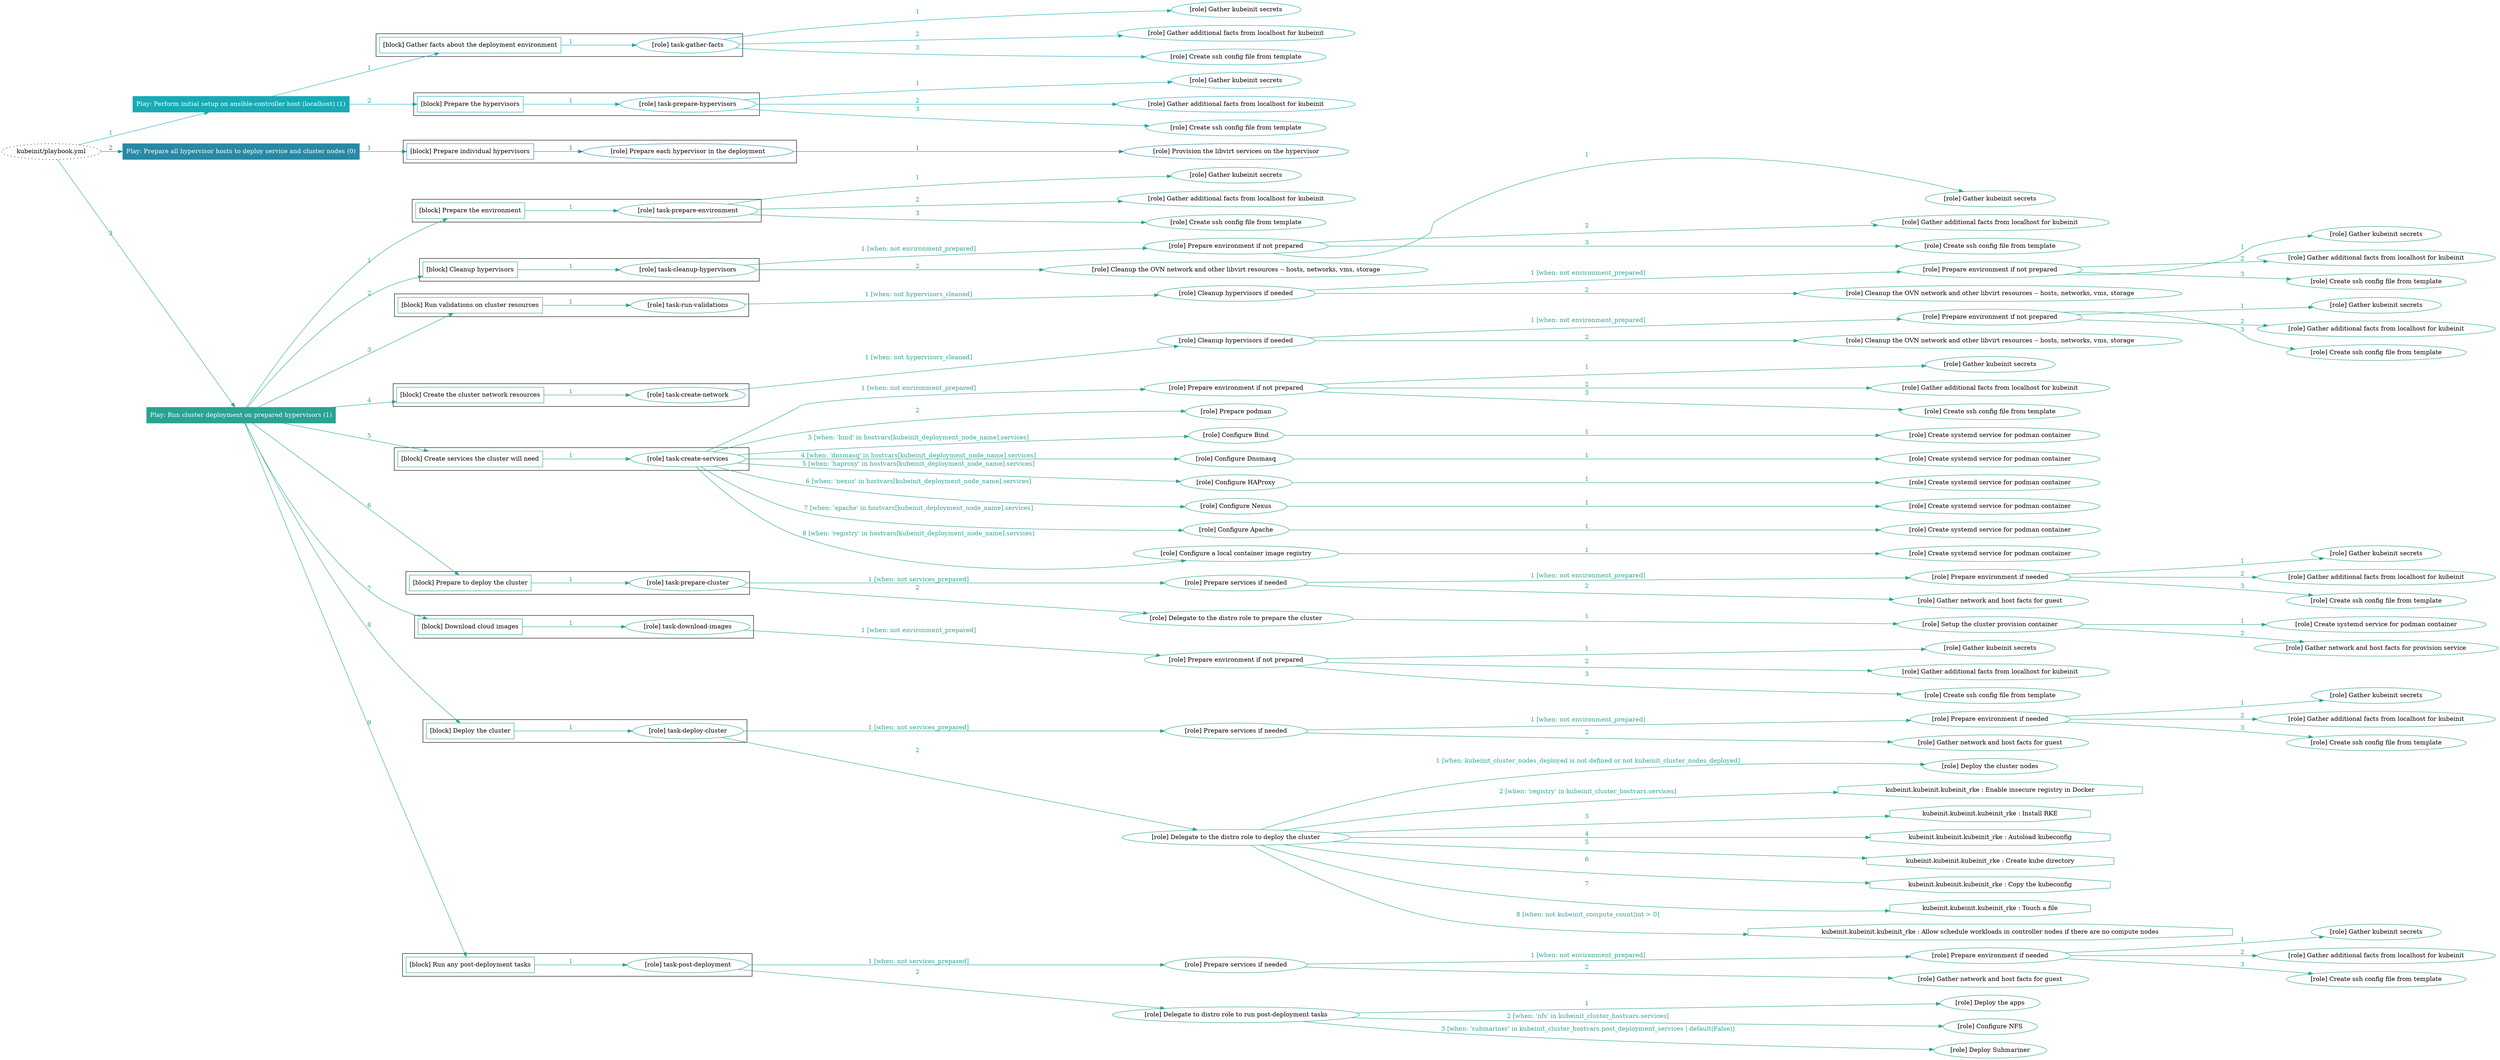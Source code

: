 digraph {
	graph [concentrate=true ordering=in rankdir=LR ratio=fill]
	edge [esep=5 sep=10]
	"kubeinit/playbook.yml" [URL="/home/runner/work/kubeinit/kubeinit/kubeinit/playbook.yml" id=playbook_f7d1c5f6 style=dotted]
	play_aabbda2e [label="Play: Perform initial setup on ansible-controller host (localhost) (1)" URL="/home/runner/work/kubeinit/kubeinit/kubeinit/playbook.yml" color="#16abb6" fontcolor="#ffffff" id=play_aabbda2e shape=box style=filled tooltip=localhost]
	"kubeinit/playbook.yml" -> play_aabbda2e [label="1 " color="#16abb6" fontcolor="#16abb6" id=edge_504fad04 labeltooltip="1 " tooltip="1 "]
	subgraph "Gather kubeinit secrets" {
		role_c88dc4c5 [label="[role] Gather kubeinit secrets" URL="/home/runner/.ansible/collections/ansible_collections/kubeinit/kubeinit/roles/kubeinit_prepare/tasks/gather_kubeinit_facts.yml" color="#16abb6" id=role_c88dc4c5 tooltip="Gather kubeinit secrets"]
	}
	subgraph "Gather additional facts from localhost for kubeinit" {
		role_f924af94 [label="[role] Gather additional facts from localhost for kubeinit" URL="/home/runner/.ansible/collections/ansible_collections/kubeinit/kubeinit/roles/kubeinit_prepare/tasks/gather_kubeinit_facts.yml" color="#16abb6" id=role_f924af94 tooltip="Gather additional facts from localhost for kubeinit"]
	}
	subgraph "Create ssh config file from template" {
		role_2bb703db [label="[role] Create ssh config file from template" URL="/home/runner/.ansible/collections/ansible_collections/kubeinit/kubeinit/roles/kubeinit_prepare/tasks/gather_kubeinit_facts.yml" color="#16abb6" id=role_2bb703db tooltip="Create ssh config file from template"]
	}
	subgraph "task-gather-facts" {
		role_692cce29 [label="[role] task-gather-facts" URL="/home/runner/work/kubeinit/kubeinit/kubeinit/playbook.yml" color="#16abb6" id=role_692cce29 tooltip="task-gather-facts"]
		role_692cce29 -> role_c88dc4c5 [label="1 " color="#16abb6" fontcolor="#16abb6" id=edge_eb3c53e6 labeltooltip="1 " tooltip="1 "]
		role_692cce29 -> role_f924af94 [label="2 " color="#16abb6" fontcolor="#16abb6" id=edge_d6538b8d labeltooltip="2 " tooltip="2 "]
		role_692cce29 -> role_2bb703db [label="3 " color="#16abb6" fontcolor="#16abb6" id=edge_9610c1b7 labeltooltip="3 " tooltip="3 "]
	}
	subgraph "Gather kubeinit secrets" {
		role_d138544d [label="[role] Gather kubeinit secrets" URL="/home/runner/.ansible/collections/ansible_collections/kubeinit/kubeinit/roles/kubeinit_prepare/tasks/gather_kubeinit_facts.yml" color="#16abb6" id=role_d138544d tooltip="Gather kubeinit secrets"]
	}
	subgraph "Gather additional facts from localhost for kubeinit" {
		role_a9965467 [label="[role] Gather additional facts from localhost for kubeinit" URL="/home/runner/.ansible/collections/ansible_collections/kubeinit/kubeinit/roles/kubeinit_prepare/tasks/gather_kubeinit_facts.yml" color="#16abb6" id=role_a9965467 tooltip="Gather additional facts from localhost for kubeinit"]
	}
	subgraph "Create ssh config file from template" {
		role_80dca8c5 [label="[role] Create ssh config file from template" URL="/home/runner/.ansible/collections/ansible_collections/kubeinit/kubeinit/roles/kubeinit_prepare/tasks/gather_kubeinit_facts.yml" color="#16abb6" id=role_80dca8c5 tooltip="Create ssh config file from template"]
	}
	subgraph "task-prepare-hypervisors" {
		role_0b87a0fb [label="[role] task-prepare-hypervisors" URL="/home/runner/work/kubeinit/kubeinit/kubeinit/playbook.yml" color="#16abb6" id=role_0b87a0fb tooltip="task-prepare-hypervisors"]
		role_0b87a0fb -> role_d138544d [label="1 " color="#16abb6" fontcolor="#16abb6" id=edge_4d4ab542 labeltooltip="1 " tooltip="1 "]
		role_0b87a0fb -> role_a9965467 [label="2 " color="#16abb6" fontcolor="#16abb6" id=edge_6b83bcba labeltooltip="2 " tooltip="2 "]
		role_0b87a0fb -> role_80dca8c5 [label="3 " color="#16abb6" fontcolor="#16abb6" id=edge_f07c2e11 labeltooltip="3 " tooltip="3 "]
	}
	subgraph "Play: Perform initial setup on ansible-controller host (localhost) (1)" {
		play_aabbda2e -> block_c503f41e [label=1 color="#16abb6" fontcolor="#16abb6" id=edge_8a873ace labeltooltip=1 tooltip=1]
		subgraph cluster_block_c503f41e {
			block_c503f41e [label="[block] Gather facts about the deployment environment" URL="/home/runner/work/kubeinit/kubeinit/kubeinit/playbook.yml" color="#16abb6" id=block_c503f41e labeltooltip="Gather facts about the deployment environment" shape=box tooltip="Gather facts about the deployment environment"]
			block_c503f41e -> role_692cce29 [label="1 " color="#16abb6" fontcolor="#16abb6" id=edge_2c704bc1 labeltooltip="1 " tooltip="1 "]
		}
		play_aabbda2e -> block_bd7864e7 [label=2 color="#16abb6" fontcolor="#16abb6" id=edge_6442d6c8 labeltooltip=2 tooltip=2]
		subgraph cluster_block_bd7864e7 {
			block_bd7864e7 [label="[block] Prepare the hypervisors" URL="/home/runner/work/kubeinit/kubeinit/kubeinit/playbook.yml" color="#16abb6" id=block_bd7864e7 labeltooltip="Prepare the hypervisors" shape=box tooltip="Prepare the hypervisors"]
			block_bd7864e7 -> role_0b87a0fb [label="1 " color="#16abb6" fontcolor="#16abb6" id=edge_77332449 labeltooltip="1 " tooltip="1 "]
		}
	}
	play_b21dbd39 [label="Play: Prepare all hypervisor hosts to deploy service and cluster nodes (0)" URL="/home/runner/work/kubeinit/kubeinit/kubeinit/playbook.yml" color="#2789a5" fontcolor="#ffffff" id=play_b21dbd39 shape=box style=filled tooltip="Play: Prepare all hypervisor hosts to deploy service and cluster nodes (0)"]
	"kubeinit/playbook.yml" -> play_b21dbd39 [label="2 " color="#2789a5" fontcolor="#2789a5" id=edge_42a5e1f7 labeltooltip="2 " tooltip="2 "]
	subgraph "Provision the libvirt services on the hypervisor" {
		role_ac97d72d [label="[role] Provision the libvirt services on the hypervisor" URL="/home/runner/.ansible/collections/ansible_collections/kubeinit/kubeinit/roles/kubeinit_prepare/tasks/prepare_hypervisor.yml" color="#2789a5" id=role_ac97d72d tooltip="Provision the libvirt services on the hypervisor"]
	}
	subgraph "Prepare each hypervisor in the deployment" {
		role_706888d5 [label="[role] Prepare each hypervisor in the deployment" URL="/home/runner/work/kubeinit/kubeinit/kubeinit/playbook.yml" color="#2789a5" id=role_706888d5 tooltip="Prepare each hypervisor in the deployment"]
		role_706888d5 -> role_ac97d72d [label="1 " color="#2789a5" fontcolor="#2789a5" id=edge_e7a4aa68 labeltooltip="1 " tooltip="1 "]
	}
	subgraph "Play: Prepare all hypervisor hosts to deploy service and cluster nodes (0)" {
		play_b21dbd39 -> block_bb096485 [label=1 color="#2789a5" fontcolor="#2789a5" id=edge_c37b0d4a labeltooltip=1 tooltip=1]
		subgraph cluster_block_bb096485 {
			block_bb096485 [label="[block] Prepare individual hypervisors" URL="/home/runner/work/kubeinit/kubeinit/kubeinit/playbook.yml" color="#2789a5" id=block_bb096485 labeltooltip="Prepare individual hypervisors" shape=box tooltip="Prepare individual hypervisors"]
			block_bb096485 -> role_706888d5 [label="1 " color="#2789a5" fontcolor="#2789a5" id=edge_55bdfd81 labeltooltip="1 " tooltip="1 "]
		}
	}
	play_b53e0d31 [label="Play: Run cluster deployment on prepared hypervisors (1)" URL="/home/runner/work/kubeinit/kubeinit/kubeinit/playbook.yml" color="#29a393" fontcolor="#ffffff" id=play_b53e0d31 shape=box style=filled tooltip=localhost]
	"kubeinit/playbook.yml" -> play_b53e0d31 [label="3 " color="#29a393" fontcolor="#29a393" id=edge_f086e6aa labeltooltip="3 " tooltip="3 "]
	subgraph "Gather kubeinit secrets" {
		role_330e06ff [label="[role] Gather kubeinit secrets" URL="/home/runner/.ansible/collections/ansible_collections/kubeinit/kubeinit/roles/kubeinit_prepare/tasks/gather_kubeinit_facts.yml" color="#29a393" id=role_330e06ff tooltip="Gather kubeinit secrets"]
	}
	subgraph "Gather additional facts from localhost for kubeinit" {
		role_9c55c8e2 [label="[role] Gather additional facts from localhost for kubeinit" URL="/home/runner/.ansible/collections/ansible_collections/kubeinit/kubeinit/roles/kubeinit_prepare/tasks/gather_kubeinit_facts.yml" color="#29a393" id=role_9c55c8e2 tooltip="Gather additional facts from localhost for kubeinit"]
	}
	subgraph "Create ssh config file from template" {
		role_6e91c200 [label="[role] Create ssh config file from template" URL="/home/runner/.ansible/collections/ansible_collections/kubeinit/kubeinit/roles/kubeinit_prepare/tasks/gather_kubeinit_facts.yml" color="#29a393" id=role_6e91c200 tooltip="Create ssh config file from template"]
	}
	subgraph "task-prepare-environment" {
		role_d3dd388d [label="[role] task-prepare-environment" URL="/home/runner/work/kubeinit/kubeinit/kubeinit/playbook.yml" color="#29a393" id=role_d3dd388d tooltip="task-prepare-environment"]
		role_d3dd388d -> role_330e06ff [label="1 " color="#29a393" fontcolor="#29a393" id=edge_e32a8ea4 labeltooltip="1 " tooltip="1 "]
		role_d3dd388d -> role_9c55c8e2 [label="2 " color="#29a393" fontcolor="#29a393" id=edge_1ebf395d labeltooltip="2 " tooltip="2 "]
		role_d3dd388d -> role_6e91c200 [label="3 " color="#29a393" fontcolor="#29a393" id=edge_8bb10fb2 labeltooltip="3 " tooltip="3 "]
	}
	subgraph "Gather kubeinit secrets" {
		role_5e184bf7 [label="[role] Gather kubeinit secrets" URL="/home/runner/.ansible/collections/ansible_collections/kubeinit/kubeinit/roles/kubeinit_prepare/tasks/gather_kubeinit_facts.yml" color="#29a393" id=role_5e184bf7 tooltip="Gather kubeinit secrets"]
	}
	subgraph "Gather additional facts from localhost for kubeinit" {
		role_9e79c3f4 [label="[role] Gather additional facts from localhost for kubeinit" URL="/home/runner/.ansible/collections/ansible_collections/kubeinit/kubeinit/roles/kubeinit_prepare/tasks/gather_kubeinit_facts.yml" color="#29a393" id=role_9e79c3f4 tooltip="Gather additional facts from localhost for kubeinit"]
	}
	subgraph "Create ssh config file from template" {
		role_46001674 [label="[role] Create ssh config file from template" URL="/home/runner/.ansible/collections/ansible_collections/kubeinit/kubeinit/roles/kubeinit_prepare/tasks/gather_kubeinit_facts.yml" color="#29a393" id=role_46001674 tooltip="Create ssh config file from template"]
	}
	subgraph "Prepare environment if not prepared" {
		role_08c105e4 [label="[role] Prepare environment if not prepared" URL="/home/runner/.ansible/collections/ansible_collections/kubeinit/kubeinit/roles/kubeinit_prepare/tasks/cleanup_hypervisors.yml" color="#29a393" id=role_08c105e4 tooltip="Prepare environment if not prepared"]
		role_08c105e4 -> role_5e184bf7 [label="1 " color="#29a393" fontcolor="#29a393" id=edge_5c389e47 labeltooltip="1 " tooltip="1 "]
		role_08c105e4 -> role_9e79c3f4 [label="2 " color="#29a393" fontcolor="#29a393" id=edge_5e5d5a16 labeltooltip="2 " tooltip="2 "]
		role_08c105e4 -> role_46001674 [label="3 " color="#29a393" fontcolor="#29a393" id=edge_fabf0f4b labeltooltip="3 " tooltip="3 "]
	}
	subgraph "Cleanup the OVN network and other libvirt resources -- hosts, networks, vms, storage" {
		role_6b0a920f [label="[role] Cleanup the OVN network and other libvirt resources -- hosts, networks, vms, storage" URL="/home/runner/.ansible/collections/ansible_collections/kubeinit/kubeinit/roles/kubeinit_prepare/tasks/cleanup_hypervisors.yml" color="#29a393" id=role_6b0a920f tooltip="Cleanup the OVN network and other libvirt resources -- hosts, networks, vms, storage"]
	}
	subgraph "task-cleanup-hypervisors" {
		role_a5bcbeb3 [label="[role] task-cleanup-hypervisors" URL="/home/runner/work/kubeinit/kubeinit/kubeinit/playbook.yml" color="#29a393" id=role_a5bcbeb3 tooltip="task-cleanup-hypervisors"]
		role_a5bcbeb3 -> role_08c105e4 [label="1 [when: not environment_prepared]" color="#29a393" fontcolor="#29a393" id=edge_67ac355c labeltooltip="1 [when: not environment_prepared]" tooltip="1 [when: not environment_prepared]"]
		role_a5bcbeb3 -> role_6b0a920f [label="2 " color="#29a393" fontcolor="#29a393" id=edge_5b469ab2 labeltooltip="2 " tooltip="2 "]
	}
	subgraph "Gather kubeinit secrets" {
		role_1835cbf5 [label="[role] Gather kubeinit secrets" URL="/home/runner/.ansible/collections/ansible_collections/kubeinit/kubeinit/roles/kubeinit_prepare/tasks/gather_kubeinit_facts.yml" color="#29a393" id=role_1835cbf5 tooltip="Gather kubeinit secrets"]
	}
	subgraph "Gather additional facts from localhost for kubeinit" {
		role_64ee32d0 [label="[role] Gather additional facts from localhost for kubeinit" URL="/home/runner/.ansible/collections/ansible_collections/kubeinit/kubeinit/roles/kubeinit_prepare/tasks/gather_kubeinit_facts.yml" color="#29a393" id=role_64ee32d0 tooltip="Gather additional facts from localhost for kubeinit"]
	}
	subgraph "Create ssh config file from template" {
		role_5a7f6b57 [label="[role] Create ssh config file from template" URL="/home/runner/.ansible/collections/ansible_collections/kubeinit/kubeinit/roles/kubeinit_prepare/tasks/gather_kubeinit_facts.yml" color="#29a393" id=role_5a7f6b57 tooltip="Create ssh config file from template"]
	}
	subgraph "Prepare environment if not prepared" {
		role_fe4ab989 [label="[role] Prepare environment if not prepared" URL="/home/runner/.ansible/collections/ansible_collections/kubeinit/kubeinit/roles/kubeinit_prepare/tasks/cleanup_hypervisors.yml" color="#29a393" id=role_fe4ab989 tooltip="Prepare environment if not prepared"]
		role_fe4ab989 -> role_1835cbf5 [label="1 " color="#29a393" fontcolor="#29a393" id=edge_fe9bea22 labeltooltip="1 " tooltip="1 "]
		role_fe4ab989 -> role_64ee32d0 [label="2 " color="#29a393" fontcolor="#29a393" id=edge_adecc95e labeltooltip="2 " tooltip="2 "]
		role_fe4ab989 -> role_5a7f6b57 [label="3 " color="#29a393" fontcolor="#29a393" id=edge_bfdfd2b4 labeltooltip="3 " tooltip="3 "]
	}
	subgraph "Cleanup the OVN network and other libvirt resources -- hosts, networks, vms, storage" {
		role_0ce8e602 [label="[role] Cleanup the OVN network and other libvirt resources -- hosts, networks, vms, storage" URL="/home/runner/.ansible/collections/ansible_collections/kubeinit/kubeinit/roles/kubeinit_prepare/tasks/cleanup_hypervisors.yml" color="#29a393" id=role_0ce8e602 tooltip="Cleanup the OVN network and other libvirt resources -- hosts, networks, vms, storage"]
	}
	subgraph "Cleanup hypervisors if needed" {
		role_08252c52 [label="[role] Cleanup hypervisors if needed" URL="/home/runner/.ansible/collections/ansible_collections/kubeinit/kubeinit/roles/kubeinit_validations/tasks/main.yml" color="#29a393" id=role_08252c52 tooltip="Cleanup hypervisors if needed"]
		role_08252c52 -> role_fe4ab989 [label="1 [when: not environment_prepared]" color="#29a393" fontcolor="#29a393" id=edge_69eb82be labeltooltip="1 [when: not environment_prepared]" tooltip="1 [when: not environment_prepared]"]
		role_08252c52 -> role_0ce8e602 [label="2 " color="#29a393" fontcolor="#29a393" id=edge_6b2a87e5 labeltooltip="2 " tooltip="2 "]
	}
	subgraph "task-run-validations" {
		role_cce5c309 [label="[role] task-run-validations" URL="/home/runner/work/kubeinit/kubeinit/kubeinit/playbook.yml" color="#29a393" id=role_cce5c309 tooltip="task-run-validations"]
		role_cce5c309 -> role_08252c52 [label="1 [when: not hypervisors_cleaned]" color="#29a393" fontcolor="#29a393" id=edge_a179a63f labeltooltip="1 [when: not hypervisors_cleaned]" tooltip="1 [when: not hypervisors_cleaned]"]
	}
	subgraph "Gather kubeinit secrets" {
		role_0748569d [label="[role] Gather kubeinit secrets" URL="/home/runner/.ansible/collections/ansible_collections/kubeinit/kubeinit/roles/kubeinit_prepare/tasks/gather_kubeinit_facts.yml" color="#29a393" id=role_0748569d tooltip="Gather kubeinit secrets"]
	}
	subgraph "Gather additional facts from localhost for kubeinit" {
		role_7ce7762d [label="[role] Gather additional facts from localhost for kubeinit" URL="/home/runner/.ansible/collections/ansible_collections/kubeinit/kubeinit/roles/kubeinit_prepare/tasks/gather_kubeinit_facts.yml" color="#29a393" id=role_7ce7762d tooltip="Gather additional facts from localhost for kubeinit"]
	}
	subgraph "Create ssh config file from template" {
		role_b1f60b85 [label="[role] Create ssh config file from template" URL="/home/runner/.ansible/collections/ansible_collections/kubeinit/kubeinit/roles/kubeinit_prepare/tasks/gather_kubeinit_facts.yml" color="#29a393" id=role_b1f60b85 tooltip="Create ssh config file from template"]
	}
	subgraph "Prepare environment if not prepared" {
		role_68a3dd9d [label="[role] Prepare environment if not prepared" URL="/home/runner/.ansible/collections/ansible_collections/kubeinit/kubeinit/roles/kubeinit_prepare/tasks/cleanup_hypervisors.yml" color="#29a393" id=role_68a3dd9d tooltip="Prepare environment if not prepared"]
		role_68a3dd9d -> role_0748569d [label="1 " color="#29a393" fontcolor="#29a393" id=edge_c025f8f9 labeltooltip="1 " tooltip="1 "]
		role_68a3dd9d -> role_7ce7762d [label="2 " color="#29a393" fontcolor="#29a393" id=edge_d64b9618 labeltooltip="2 " tooltip="2 "]
		role_68a3dd9d -> role_b1f60b85 [label="3 " color="#29a393" fontcolor="#29a393" id=edge_05b49c1d labeltooltip="3 " tooltip="3 "]
	}
	subgraph "Cleanup the OVN network and other libvirt resources -- hosts, networks, vms, storage" {
		role_c5a83d90 [label="[role] Cleanup the OVN network and other libvirt resources -- hosts, networks, vms, storage" URL="/home/runner/.ansible/collections/ansible_collections/kubeinit/kubeinit/roles/kubeinit_prepare/tasks/cleanup_hypervisors.yml" color="#29a393" id=role_c5a83d90 tooltip="Cleanup the OVN network and other libvirt resources -- hosts, networks, vms, storage"]
	}
	subgraph "Cleanup hypervisors if needed" {
		role_defcb68a [label="[role] Cleanup hypervisors if needed" URL="/home/runner/.ansible/collections/ansible_collections/kubeinit/kubeinit/roles/kubeinit_libvirt/tasks/create_network.yml" color="#29a393" id=role_defcb68a tooltip="Cleanup hypervisors if needed"]
		role_defcb68a -> role_68a3dd9d [label="1 [when: not environment_prepared]" color="#29a393" fontcolor="#29a393" id=edge_3404cddc labeltooltip="1 [when: not environment_prepared]" tooltip="1 [when: not environment_prepared]"]
		role_defcb68a -> role_c5a83d90 [label="2 " color="#29a393" fontcolor="#29a393" id=edge_335c2a4f labeltooltip="2 " tooltip="2 "]
	}
	subgraph "task-create-network" {
		role_4d7af9ec [label="[role] task-create-network" URL="/home/runner/work/kubeinit/kubeinit/kubeinit/playbook.yml" color="#29a393" id=role_4d7af9ec tooltip="task-create-network"]
		role_4d7af9ec -> role_defcb68a [label="1 [when: not hypervisors_cleaned]" color="#29a393" fontcolor="#29a393" id=edge_86e1d36e labeltooltip="1 [when: not hypervisors_cleaned]" tooltip="1 [when: not hypervisors_cleaned]"]
	}
	subgraph "Gather kubeinit secrets" {
		role_6b7310e0 [label="[role] Gather kubeinit secrets" URL="/home/runner/.ansible/collections/ansible_collections/kubeinit/kubeinit/roles/kubeinit_prepare/tasks/gather_kubeinit_facts.yml" color="#29a393" id=role_6b7310e0 tooltip="Gather kubeinit secrets"]
	}
	subgraph "Gather additional facts from localhost for kubeinit" {
		role_51385dc2 [label="[role] Gather additional facts from localhost for kubeinit" URL="/home/runner/.ansible/collections/ansible_collections/kubeinit/kubeinit/roles/kubeinit_prepare/tasks/gather_kubeinit_facts.yml" color="#29a393" id=role_51385dc2 tooltip="Gather additional facts from localhost for kubeinit"]
	}
	subgraph "Create ssh config file from template" {
		role_4dd2d7ca [label="[role] Create ssh config file from template" URL="/home/runner/.ansible/collections/ansible_collections/kubeinit/kubeinit/roles/kubeinit_prepare/tasks/gather_kubeinit_facts.yml" color="#29a393" id=role_4dd2d7ca tooltip="Create ssh config file from template"]
	}
	subgraph "Prepare environment if not prepared" {
		role_eda6e925 [label="[role] Prepare environment if not prepared" URL="/home/runner/.ansible/collections/ansible_collections/kubeinit/kubeinit/roles/kubeinit_services/tasks/main.yml" color="#29a393" id=role_eda6e925 tooltip="Prepare environment if not prepared"]
		role_eda6e925 -> role_6b7310e0 [label="1 " color="#29a393" fontcolor="#29a393" id=edge_6f29bb9f labeltooltip="1 " tooltip="1 "]
		role_eda6e925 -> role_51385dc2 [label="2 " color="#29a393" fontcolor="#29a393" id=edge_36e33a01 labeltooltip="2 " tooltip="2 "]
		role_eda6e925 -> role_4dd2d7ca [label="3 " color="#29a393" fontcolor="#29a393" id=edge_3a3a14c2 labeltooltip="3 " tooltip="3 "]
	}
	subgraph "Prepare podman" {
		role_da8bed51 [label="[role] Prepare podman" URL="/home/runner/.ansible/collections/ansible_collections/kubeinit/kubeinit/roles/kubeinit_services/tasks/00_create_service_pod.yml" color="#29a393" id=role_da8bed51 tooltip="Prepare podman"]
	}
	subgraph "Create systemd service for podman container" {
		role_cd178c22 [label="[role] Create systemd service for podman container" URL="/home/runner/.ansible/collections/ansible_collections/kubeinit/kubeinit/roles/kubeinit_bind/tasks/main.yml" color="#29a393" id=role_cd178c22 tooltip="Create systemd service for podman container"]
	}
	subgraph "Configure Bind" {
		role_71461d46 [label="[role] Configure Bind" URL="/home/runner/.ansible/collections/ansible_collections/kubeinit/kubeinit/roles/kubeinit_services/tasks/start_services_containers.yml" color="#29a393" id=role_71461d46 tooltip="Configure Bind"]
		role_71461d46 -> role_cd178c22 [label="1 " color="#29a393" fontcolor="#29a393" id=edge_e5807286 labeltooltip="1 " tooltip="1 "]
	}
	subgraph "Create systemd service for podman container" {
		role_29ac5e9e [label="[role] Create systemd service for podman container" URL="/home/runner/.ansible/collections/ansible_collections/kubeinit/kubeinit/roles/kubeinit_dnsmasq/tasks/main.yml" color="#29a393" id=role_29ac5e9e tooltip="Create systemd service for podman container"]
	}
	subgraph "Configure Dnsmasq" {
		role_bce55d7c [label="[role] Configure Dnsmasq" URL="/home/runner/.ansible/collections/ansible_collections/kubeinit/kubeinit/roles/kubeinit_services/tasks/start_services_containers.yml" color="#29a393" id=role_bce55d7c tooltip="Configure Dnsmasq"]
		role_bce55d7c -> role_29ac5e9e [label="1 " color="#29a393" fontcolor="#29a393" id=edge_6026146b labeltooltip="1 " tooltip="1 "]
	}
	subgraph "Create systemd service for podman container" {
		role_14f0b6de [label="[role] Create systemd service for podman container" URL="/home/runner/.ansible/collections/ansible_collections/kubeinit/kubeinit/roles/kubeinit_haproxy/tasks/main.yml" color="#29a393" id=role_14f0b6de tooltip="Create systemd service for podman container"]
	}
	subgraph "Configure HAProxy" {
		role_b5aa8fe3 [label="[role] Configure HAProxy" URL="/home/runner/.ansible/collections/ansible_collections/kubeinit/kubeinit/roles/kubeinit_services/tasks/start_services_containers.yml" color="#29a393" id=role_b5aa8fe3 tooltip="Configure HAProxy"]
		role_b5aa8fe3 -> role_14f0b6de [label="1 " color="#29a393" fontcolor="#29a393" id=edge_41c13f37 labeltooltip="1 " tooltip="1 "]
	}
	subgraph "Create systemd service for podman container" {
		role_9f086e24 [label="[role] Create systemd service for podman container" URL="/home/runner/.ansible/collections/ansible_collections/kubeinit/kubeinit/roles/kubeinit_nexus/tasks/main.yml" color="#29a393" id=role_9f086e24 tooltip="Create systemd service for podman container"]
	}
	subgraph "Configure Nexus" {
		role_54c42b5c [label="[role] Configure Nexus" URL="/home/runner/.ansible/collections/ansible_collections/kubeinit/kubeinit/roles/kubeinit_services/tasks/start_services_containers.yml" color="#29a393" id=role_54c42b5c tooltip="Configure Nexus"]
		role_54c42b5c -> role_9f086e24 [label="1 " color="#29a393" fontcolor="#29a393" id=edge_a108bcf3 labeltooltip="1 " tooltip="1 "]
	}
	subgraph "Create systemd service for podman container" {
		role_236ed72d [label="[role] Create systemd service for podman container" URL="/home/runner/.ansible/collections/ansible_collections/kubeinit/kubeinit/roles/kubeinit_apache/tasks/main.yml" color="#29a393" id=role_236ed72d tooltip="Create systemd service for podman container"]
	}
	subgraph "Configure Apache" {
		role_e58089a2 [label="[role] Configure Apache" URL="/home/runner/.ansible/collections/ansible_collections/kubeinit/kubeinit/roles/kubeinit_services/tasks/start_services_containers.yml" color="#29a393" id=role_e58089a2 tooltip="Configure Apache"]
		role_e58089a2 -> role_236ed72d [label="1 " color="#29a393" fontcolor="#29a393" id=edge_e52ad736 labeltooltip="1 " tooltip="1 "]
	}
	subgraph "Create systemd service for podman container" {
		role_5fa94a80 [label="[role] Create systemd service for podman container" URL="/home/runner/.ansible/collections/ansible_collections/kubeinit/kubeinit/roles/kubeinit_registry/tasks/main.yml" color="#29a393" id=role_5fa94a80 tooltip="Create systemd service for podman container"]
	}
	subgraph "Configure a local container image registry" {
		role_f12bb586 [label="[role] Configure a local container image registry" URL="/home/runner/.ansible/collections/ansible_collections/kubeinit/kubeinit/roles/kubeinit_services/tasks/start_services_containers.yml" color="#29a393" id=role_f12bb586 tooltip="Configure a local container image registry"]
		role_f12bb586 -> role_5fa94a80 [label="1 " color="#29a393" fontcolor="#29a393" id=edge_7a24ed27 labeltooltip="1 " tooltip="1 "]
	}
	subgraph "task-create-services" {
		role_afc1cb59 [label="[role] task-create-services" URL="/home/runner/work/kubeinit/kubeinit/kubeinit/playbook.yml" color="#29a393" id=role_afc1cb59 tooltip="task-create-services"]
		role_afc1cb59 -> role_eda6e925 [label="1 [when: not environment_prepared]" color="#29a393" fontcolor="#29a393" id=edge_d4df393d labeltooltip="1 [when: not environment_prepared]" tooltip="1 [when: not environment_prepared]"]
		role_afc1cb59 -> role_da8bed51 [label="2 " color="#29a393" fontcolor="#29a393" id=edge_e43413f5 labeltooltip="2 " tooltip="2 "]
		role_afc1cb59 -> role_71461d46 [label="3 [when: 'bind' in hostvars[kubeinit_deployment_node_name].services]" color="#29a393" fontcolor="#29a393" id=edge_6ddbd66e labeltooltip="3 [when: 'bind' in hostvars[kubeinit_deployment_node_name].services]" tooltip="3 [when: 'bind' in hostvars[kubeinit_deployment_node_name].services]"]
		role_afc1cb59 -> role_bce55d7c [label="4 [when: 'dnsmasq' in hostvars[kubeinit_deployment_node_name].services]" color="#29a393" fontcolor="#29a393" id=edge_a22a5838 labeltooltip="4 [when: 'dnsmasq' in hostvars[kubeinit_deployment_node_name].services]" tooltip="4 [when: 'dnsmasq' in hostvars[kubeinit_deployment_node_name].services]"]
		role_afc1cb59 -> role_b5aa8fe3 [label="5 [when: 'haproxy' in hostvars[kubeinit_deployment_node_name].services]" color="#29a393" fontcolor="#29a393" id=edge_6fa4fd0e labeltooltip="5 [when: 'haproxy' in hostvars[kubeinit_deployment_node_name].services]" tooltip="5 [when: 'haproxy' in hostvars[kubeinit_deployment_node_name].services]"]
		role_afc1cb59 -> role_54c42b5c [label="6 [when: 'nexus' in hostvars[kubeinit_deployment_node_name].services]" color="#29a393" fontcolor="#29a393" id=edge_5ed78277 labeltooltip="6 [when: 'nexus' in hostvars[kubeinit_deployment_node_name].services]" tooltip="6 [when: 'nexus' in hostvars[kubeinit_deployment_node_name].services]"]
		role_afc1cb59 -> role_e58089a2 [label="7 [when: 'apache' in hostvars[kubeinit_deployment_node_name].services]" color="#29a393" fontcolor="#29a393" id=edge_02b644db labeltooltip="7 [when: 'apache' in hostvars[kubeinit_deployment_node_name].services]" tooltip="7 [when: 'apache' in hostvars[kubeinit_deployment_node_name].services]"]
		role_afc1cb59 -> role_f12bb586 [label="8 [when: 'registry' in hostvars[kubeinit_deployment_node_name].services]" color="#29a393" fontcolor="#29a393" id=edge_917c3c01 labeltooltip="8 [when: 'registry' in hostvars[kubeinit_deployment_node_name].services]" tooltip="8 [when: 'registry' in hostvars[kubeinit_deployment_node_name].services]"]
	}
	subgraph "Gather kubeinit secrets" {
		role_af564e0d [label="[role] Gather kubeinit secrets" URL="/home/runner/.ansible/collections/ansible_collections/kubeinit/kubeinit/roles/kubeinit_prepare/tasks/gather_kubeinit_facts.yml" color="#29a393" id=role_af564e0d tooltip="Gather kubeinit secrets"]
	}
	subgraph "Gather additional facts from localhost for kubeinit" {
		role_9067f4a3 [label="[role] Gather additional facts from localhost for kubeinit" URL="/home/runner/.ansible/collections/ansible_collections/kubeinit/kubeinit/roles/kubeinit_prepare/tasks/gather_kubeinit_facts.yml" color="#29a393" id=role_9067f4a3 tooltip="Gather additional facts from localhost for kubeinit"]
	}
	subgraph "Create ssh config file from template" {
		role_eaf210ad [label="[role] Create ssh config file from template" URL="/home/runner/.ansible/collections/ansible_collections/kubeinit/kubeinit/roles/kubeinit_prepare/tasks/gather_kubeinit_facts.yml" color="#29a393" id=role_eaf210ad tooltip="Create ssh config file from template"]
	}
	subgraph "Prepare environment if needed" {
		role_1078cecf [label="[role] Prepare environment if needed" URL="/home/runner/.ansible/collections/ansible_collections/kubeinit/kubeinit/roles/kubeinit_services/tasks/prepare_services.yml" color="#29a393" id=role_1078cecf tooltip="Prepare environment if needed"]
		role_1078cecf -> role_af564e0d [label="1 " color="#29a393" fontcolor="#29a393" id=edge_8da9f1e4 labeltooltip="1 " tooltip="1 "]
		role_1078cecf -> role_9067f4a3 [label="2 " color="#29a393" fontcolor="#29a393" id=edge_19bb0ea6 labeltooltip="2 " tooltip="2 "]
		role_1078cecf -> role_eaf210ad [label="3 " color="#29a393" fontcolor="#29a393" id=edge_701039b6 labeltooltip="3 " tooltip="3 "]
	}
	subgraph "Gather network and host facts for guest" {
		role_02f4008e [label="[role] Gather network and host facts for guest" URL="/home/runner/.ansible/collections/ansible_collections/kubeinit/kubeinit/roles/kubeinit_services/tasks/prepare_services.yml" color="#29a393" id=role_02f4008e tooltip="Gather network and host facts for guest"]
	}
	subgraph "Prepare services if needed" {
		role_2de01c1d [label="[role] Prepare services if needed" URL="/home/runner/.ansible/collections/ansible_collections/kubeinit/kubeinit/roles/kubeinit_prepare/tasks/prepare_cluster.yml" color="#29a393" id=role_2de01c1d tooltip="Prepare services if needed"]
		role_2de01c1d -> role_1078cecf [label="1 [when: not environment_prepared]" color="#29a393" fontcolor="#29a393" id=edge_d9775b62 labeltooltip="1 [when: not environment_prepared]" tooltip="1 [when: not environment_prepared]"]
		role_2de01c1d -> role_02f4008e [label="2 " color="#29a393" fontcolor="#29a393" id=edge_5dc9c2f6 labeltooltip="2 " tooltip="2 "]
	}
	subgraph "Create systemd service for podman container" {
		role_2ba38476 [label="[role] Create systemd service for podman container" URL="/home/runner/.ansible/collections/ansible_collections/kubeinit/kubeinit/roles/kubeinit_services/tasks/create_provision_container.yml" color="#29a393" id=role_2ba38476 tooltip="Create systemd service for podman container"]
	}
	subgraph "Gather network and host facts for provision service" {
		role_7e66aca0 [label="[role] Gather network and host facts for provision service" URL="/home/runner/.ansible/collections/ansible_collections/kubeinit/kubeinit/roles/kubeinit_services/tasks/create_provision_container.yml" color="#29a393" id=role_7e66aca0 tooltip="Gather network and host facts for provision service"]
	}
	subgraph "Setup the cluster provision container" {
		role_3a5b5247 [label="[role] Setup the cluster provision container" URL="/home/runner/.ansible/collections/ansible_collections/kubeinit/kubeinit/roles/kubeinit_rke/tasks/prepare_cluster.yml" color="#29a393" id=role_3a5b5247 tooltip="Setup the cluster provision container"]
		role_3a5b5247 -> role_2ba38476 [label="1 " color="#29a393" fontcolor="#29a393" id=edge_59001441 labeltooltip="1 " tooltip="1 "]
		role_3a5b5247 -> role_7e66aca0 [label="2 " color="#29a393" fontcolor="#29a393" id=edge_7b073572 labeltooltip="2 " tooltip="2 "]
	}
	subgraph "Delegate to the distro role to prepare the cluster" {
		role_3b1fe268 [label="[role] Delegate to the distro role to prepare the cluster" URL="/home/runner/.ansible/collections/ansible_collections/kubeinit/kubeinit/roles/kubeinit_prepare/tasks/prepare_cluster.yml" color="#29a393" id=role_3b1fe268 tooltip="Delegate to the distro role to prepare the cluster"]
		role_3b1fe268 -> role_3a5b5247 [label="1 " color="#29a393" fontcolor="#29a393" id=edge_41db4582 labeltooltip="1 " tooltip="1 "]
	}
	subgraph "task-prepare-cluster" {
		role_66ba43b1 [label="[role] task-prepare-cluster" URL="/home/runner/work/kubeinit/kubeinit/kubeinit/playbook.yml" color="#29a393" id=role_66ba43b1 tooltip="task-prepare-cluster"]
		role_66ba43b1 -> role_2de01c1d [label="1 [when: not services_prepared]" color="#29a393" fontcolor="#29a393" id=edge_9483cba6 labeltooltip="1 [when: not services_prepared]" tooltip="1 [when: not services_prepared]"]
		role_66ba43b1 -> role_3b1fe268 [label="2 " color="#29a393" fontcolor="#29a393" id=edge_0520faa1 labeltooltip="2 " tooltip="2 "]
	}
	subgraph "Gather kubeinit secrets" {
		role_42dc9e81 [label="[role] Gather kubeinit secrets" URL="/home/runner/.ansible/collections/ansible_collections/kubeinit/kubeinit/roles/kubeinit_prepare/tasks/gather_kubeinit_facts.yml" color="#29a393" id=role_42dc9e81 tooltip="Gather kubeinit secrets"]
	}
	subgraph "Gather additional facts from localhost for kubeinit" {
		role_3b6d41b8 [label="[role] Gather additional facts from localhost for kubeinit" URL="/home/runner/.ansible/collections/ansible_collections/kubeinit/kubeinit/roles/kubeinit_prepare/tasks/gather_kubeinit_facts.yml" color="#29a393" id=role_3b6d41b8 tooltip="Gather additional facts from localhost for kubeinit"]
	}
	subgraph "Create ssh config file from template" {
		role_4316e955 [label="[role] Create ssh config file from template" URL="/home/runner/.ansible/collections/ansible_collections/kubeinit/kubeinit/roles/kubeinit_prepare/tasks/gather_kubeinit_facts.yml" color="#29a393" id=role_4316e955 tooltip="Create ssh config file from template"]
	}
	subgraph "Prepare environment if not prepared" {
		role_4d1a7993 [label="[role] Prepare environment if not prepared" URL="/home/runner/.ansible/collections/ansible_collections/kubeinit/kubeinit/roles/kubeinit_libvirt/tasks/download_cloud_images.yml" color="#29a393" id=role_4d1a7993 tooltip="Prepare environment if not prepared"]
		role_4d1a7993 -> role_42dc9e81 [label="1 " color="#29a393" fontcolor="#29a393" id=edge_16b407b7 labeltooltip="1 " tooltip="1 "]
		role_4d1a7993 -> role_3b6d41b8 [label="2 " color="#29a393" fontcolor="#29a393" id=edge_285aa84e labeltooltip="2 " tooltip="2 "]
		role_4d1a7993 -> role_4316e955 [label="3 " color="#29a393" fontcolor="#29a393" id=edge_8b4fd9d4 labeltooltip="3 " tooltip="3 "]
	}
	subgraph "task-download-images" {
		role_77a7c74f [label="[role] task-download-images" URL="/home/runner/work/kubeinit/kubeinit/kubeinit/playbook.yml" color="#29a393" id=role_77a7c74f tooltip="task-download-images"]
		role_77a7c74f -> role_4d1a7993 [label="1 [when: not environment_prepared]" color="#29a393" fontcolor="#29a393" id=edge_f9576a29 labeltooltip="1 [when: not environment_prepared]" tooltip="1 [when: not environment_prepared]"]
	}
	subgraph "Gather kubeinit secrets" {
		role_c5ac8cf5 [label="[role] Gather kubeinit secrets" URL="/home/runner/.ansible/collections/ansible_collections/kubeinit/kubeinit/roles/kubeinit_prepare/tasks/gather_kubeinit_facts.yml" color="#29a393" id=role_c5ac8cf5 tooltip="Gather kubeinit secrets"]
	}
	subgraph "Gather additional facts from localhost for kubeinit" {
		role_6458608f [label="[role] Gather additional facts from localhost for kubeinit" URL="/home/runner/.ansible/collections/ansible_collections/kubeinit/kubeinit/roles/kubeinit_prepare/tasks/gather_kubeinit_facts.yml" color="#29a393" id=role_6458608f tooltip="Gather additional facts from localhost for kubeinit"]
	}
	subgraph "Create ssh config file from template" {
		role_6e8c128b [label="[role] Create ssh config file from template" URL="/home/runner/.ansible/collections/ansible_collections/kubeinit/kubeinit/roles/kubeinit_prepare/tasks/gather_kubeinit_facts.yml" color="#29a393" id=role_6e8c128b tooltip="Create ssh config file from template"]
	}
	subgraph "Prepare environment if needed" {
		role_f4bcfcef [label="[role] Prepare environment if needed" URL="/home/runner/.ansible/collections/ansible_collections/kubeinit/kubeinit/roles/kubeinit_services/tasks/prepare_services.yml" color="#29a393" id=role_f4bcfcef tooltip="Prepare environment if needed"]
		role_f4bcfcef -> role_c5ac8cf5 [label="1 " color="#29a393" fontcolor="#29a393" id=edge_34fad3af labeltooltip="1 " tooltip="1 "]
		role_f4bcfcef -> role_6458608f [label="2 " color="#29a393" fontcolor="#29a393" id=edge_9923e4d5 labeltooltip="2 " tooltip="2 "]
		role_f4bcfcef -> role_6e8c128b [label="3 " color="#29a393" fontcolor="#29a393" id=edge_55a5cdcf labeltooltip="3 " tooltip="3 "]
	}
	subgraph "Gather network and host facts for guest" {
		role_00ca5bd2 [label="[role] Gather network and host facts for guest" URL="/home/runner/.ansible/collections/ansible_collections/kubeinit/kubeinit/roles/kubeinit_services/tasks/prepare_services.yml" color="#29a393" id=role_00ca5bd2 tooltip="Gather network and host facts for guest"]
	}
	subgraph "Prepare services if needed" {
		role_29125615 [label="[role] Prepare services if needed" URL="/home/runner/.ansible/collections/ansible_collections/kubeinit/kubeinit/roles/kubeinit_prepare/tasks/deploy_cluster.yml" color="#29a393" id=role_29125615 tooltip="Prepare services if needed"]
		role_29125615 -> role_f4bcfcef [label="1 [when: not environment_prepared]" color="#29a393" fontcolor="#29a393" id=edge_a5812047 labeltooltip="1 [when: not environment_prepared]" tooltip="1 [when: not environment_prepared]"]
		role_29125615 -> role_00ca5bd2 [label="2 " color="#29a393" fontcolor="#29a393" id=edge_d19b6da7 labeltooltip="2 " tooltip="2 "]
	}
	subgraph "Deploy the cluster nodes" {
		role_61a8d421 [label="[role] Deploy the cluster nodes" URL="/home/runner/.ansible/collections/ansible_collections/kubeinit/kubeinit/roles/kubeinit_rke/tasks/main.yml" color="#29a393" id=role_61a8d421 tooltip="Deploy the cluster nodes"]
	}
	subgraph "Delegate to the distro role to deploy the cluster" {
		role_58dbf40a [label="[role] Delegate to the distro role to deploy the cluster" URL="/home/runner/.ansible/collections/ansible_collections/kubeinit/kubeinit/roles/kubeinit_prepare/tasks/deploy_cluster.yml" color="#29a393" id=role_58dbf40a tooltip="Delegate to the distro role to deploy the cluster"]
		role_58dbf40a -> role_61a8d421 [label="1 [when: kubeinit_cluster_nodes_deployed is not defined or not kubeinit_cluster_nodes_deployed]" color="#29a393" fontcolor="#29a393" id=edge_66f3f1e4 labeltooltip="1 [when: kubeinit_cluster_nodes_deployed is not defined or not kubeinit_cluster_nodes_deployed]" tooltip="1 [when: kubeinit_cluster_nodes_deployed is not defined or not kubeinit_cluster_nodes_deployed]"]
		task_d481c2f0 [label="kubeinit.kubeinit.kubeinit_rke : Enable insecure registry in Docker" URL="/home/runner/.ansible/collections/ansible_collections/kubeinit/kubeinit/roles/kubeinit_rke/tasks/main.yml" color="#29a393" id=task_d481c2f0 shape=octagon tooltip="kubeinit.kubeinit.kubeinit_rke : Enable insecure registry in Docker"]
		role_58dbf40a -> task_d481c2f0 [label="2 [when: 'registry' in kubeinit_cluster_hostvars.services]" color="#29a393" fontcolor="#29a393" id=edge_97795cfe labeltooltip="2 [when: 'registry' in kubeinit_cluster_hostvars.services]" tooltip="2 [when: 'registry' in kubeinit_cluster_hostvars.services]"]
		task_eba2537c [label="kubeinit.kubeinit.kubeinit_rke : Install RKE" URL="/home/runner/.ansible/collections/ansible_collections/kubeinit/kubeinit/roles/kubeinit_rke/tasks/main.yml" color="#29a393" id=task_eba2537c shape=octagon tooltip="kubeinit.kubeinit.kubeinit_rke : Install RKE"]
		role_58dbf40a -> task_eba2537c [label="3 " color="#29a393" fontcolor="#29a393" id=edge_5476e84a labeltooltip="3 " tooltip="3 "]
		task_145a083c [label="kubeinit.kubeinit.kubeinit_rke : Autoload kubeconfig" URL="/home/runner/.ansible/collections/ansible_collections/kubeinit/kubeinit/roles/kubeinit_rke/tasks/main.yml" color="#29a393" id=task_145a083c shape=octagon tooltip="kubeinit.kubeinit.kubeinit_rke : Autoload kubeconfig"]
		role_58dbf40a -> task_145a083c [label="4 " color="#29a393" fontcolor="#29a393" id=edge_bc320d4d labeltooltip="4 " tooltip="4 "]
		task_251cf0fa [label="kubeinit.kubeinit.kubeinit_rke : Create kube directory" URL="/home/runner/.ansible/collections/ansible_collections/kubeinit/kubeinit/roles/kubeinit_rke/tasks/main.yml" color="#29a393" id=task_251cf0fa shape=octagon tooltip="kubeinit.kubeinit.kubeinit_rke : Create kube directory"]
		role_58dbf40a -> task_251cf0fa [label="5 " color="#29a393" fontcolor="#29a393" id=edge_70a8ddb7 labeltooltip="5 " tooltip="5 "]
		task_1c10e200 [label="kubeinit.kubeinit.kubeinit_rke : Copy the kubeconfig" URL="/home/runner/.ansible/collections/ansible_collections/kubeinit/kubeinit/roles/kubeinit_rke/tasks/main.yml" color="#29a393" id=task_1c10e200 shape=octagon tooltip="kubeinit.kubeinit.kubeinit_rke : Copy the kubeconfig"]
		role_58dbf40a -> task_1c10e200 [label="6 " color="#29a393" fontcolor="#29a393" id=edge_fe1c6168 labeltooltip="6 " tooltip="6 "]
		task_21778e10 [label="kubeinit.kubeinit.kubeinit_rke : Touch a file" URL="/home/runner/.ansible/collections/ansible_collections/kubeinit/kubeinit/roles/kubeinit_rke/tasks/main.yml" color="#29a393" id=task_21778e10 shape=octagon tooltip="kubeinit.kubeinit.kubeinit_rke : Touch a file"]
		role_58dbf40a -> task_21778e10 [label="7 " color="#29a393" fontcolor="#29a393" id=edge_761d839e labeltooltip="7 " tooltip="7 "]
		task_f9e2ed6b [label="kubeinit.kubeinit.kubeinit_rke : Allow schedule workloads in controller nodes if there are no compute nodes" URL="/home/runner/.ansible/collections/ansible_collections/kubeinit/kubeinit/roles/kubeinit_rke/tasks/main.yml" color="#29a393" id=task_f9e2ed6b shape=octagon tooltip="kubeinit.kubeinit.kubeinit_rke : Allow schedule workloads in controller nodes if there are no compute nodes"]
		role_58dbf40a -> task_f9e2ed6b [label="8 [when: not kubeinit_compute_count|int > 0]" color="#29a393" fontcolor="#29a393" id=edge_cfe15720 labeltooltip="8 [when: not kubeinit_compute_count|int > 0]" tooltip="8 [when: not kubeinit_compute_count|int > 0]"]
	}
	subgraph "task-deploy-cluster" {
		role_294afd8c [label="[role] task-deploy-cluster" URL="/home/runner/work/kubeinit/kubeinit/kubeinit/playbook.yml" color="#29a393" id=role_294afd8c tooltip="task-deploy-cluster"]
		role_294afd8c -> role_29125615 [label="1 [when: not services_prepared]" color="#29a393" fontcolor="#29a393" id=edge_69bbe915 labeltooltip="1 [when: not services_prepared]" tooltip="1 [when: not services_prepared]"]
		role_294afd8c -> role_58dbf40a [label="2 " color="#29a393" fontcolor="#29a393" id=edge_8d3cac8e labeltooltip="2 " tooltip="2 "]
	}
	subgraph "Gather kubeinit secrets" {
		role_3849c892 [label="[role] Gather kubeinit secrets" URL="/home/runner/.ansible/collections/ansible_collections/kubeinit/kubeinit/roles/kubeinit_prepare/tasks/gather_kubeinit_facts.yml" color="#29a393" id=role_3849c892 tooltip="Gather kubeinit secrets"]
	}
	subgraph "Gather additional facts from localhost for kubeinit" {
		role_0b41d88e [label="[role] Gather additional facts from localhost for kubeinit" URL="/home/runner/.ansible/collections/ansible_collections/kubeinit/kubeinit/roles/kubeinit_prepare/tasks/gather_kubeinit_facts.yml" color="#29a393" id=role_0b41d88e tooltip="Gather additional facts from localhost for kubeinit"]
	}
	subgraph "Create ssh config file from template" {
		role_a191b8d6 [label="[role] Create ssh config file from template" URL="/home/runner/.ansible/collections/ansible_collections/kubeinit/kubeinit/roles/kubeinit_prepare/tasks/gather_kubeinit_facts.yml" color="#29a393" id=role_a191b8d6 tooltip="Create ssh config file from template"]
	}
	subgraph "Prepare environment if needed" {
		role_77f7c9bd [label="[role] Prepare environment if needed" URL="/home/runner/.ansible/collections/ansible_collections/kubeinit/kubeinit/roles/kubeinit_services/tasks/prepare_services.yml" color="#29a393" id=role_77f7c9bd tooltip="Prepare environment if needed"]
		role_77f7c9bd -> role_3849c892 [label="1 " color="#29a393" fontcolor="#29a393" id=edge_b1465584 labeltooltip="1 " tooltip="1 "]
		role_77f7c9bd -> role_0b41d88e [label="2 " color="#29a393" fontcolor="#29a393" id=edge_6e810658 labeltooltip="2 " tooltip="2 "]
		role_77f7c9bd -> role_a191b8d6 [label="3 " color="#29a393" fontcolor="#29a393" id=edge_f7005d19 labeltooltip="3 " tooltip="3 "]
	}
	subgraph "Gather network and host facts for guest" {
		role_b776ce60 [label="[role] Gather network and host facts for guest" URL="/home/runner/.ansible/collections/ansible_collections/kubeinit/kubeinit/roles/kubeinit_services/tasks/prepare_services.yml" color="#29a393" id=role_b776ce60 tooltip="Gather network and host facts for guest"]
	}
	subgraph "Prepare services if needed" {
		role_2241b0cc [label="[role] Prepare services if needed" URL="/home/runner/.ansible/collections/ansible_collections/kubeinit/kubeinit/roles/kubeinit_prepare/tasks/post_deployment.yml" color="#29a393" id=role_2241b0cc tooltip="Prepare services if needed"]
		role_2241b0cc -> role_77f7c9bd [label="1 [when: not environment_prepared]" color="#29a393" fontcolor="#29a393" id=edge_5e1b4115 labeltooltip="1 [when: not environment_prepared]" tooltip="1 [when: not environment_prepared]"]
		role_2241b0cc -> role_b776ce60 [label="2 " color="#29a393" fontcolor="#29a393" id=edge_f506fb28 labeltooltip="2 " tooltip="2 "]
	}
	subgraph "Deploy the apps" {
		role_aa3b41e1 [label="[role] Deploy the apps" URL="/home/runner/.ansible/collections/ansible_collections/kubeinit/kubeinit/roles/kubeinit_rke/tasks/post_deployment_tasks.yml" color="#29a393" id=role_aa3b41e1 tooltip="Deploy the apps"]
	}
	subgraph "Configure NFS" {
		role_692d7322 [label="[role] Configure NFS" URL="/home/runner/.ansible/collections/ansible_collections/kubeinit/kubeinit/roles/kubeinit_rke/tasks/post_deployment_tasks.yml" color="#29a393" id=role_692d7322 tooltip="Configure NFS"]
	}
	subgraph "Deploy Submariner" {
		role_901dc711 [label="[role] Deploy Submariner" URL="/home/runner/.ansible/collections/ansible_collections/kubeinit/kubeinit/roles/kubeinit_rke/tasks/post_deployment_tasks.yml" color="#29a393" id=role_901dc711 tooltip="Deploy Submariner"]
	}
	subgraph "Delegate to distro role to run post-deployment tasks" {
		role_3e23339a [label="[role] Delegate to distro role to run post-deployment tasks" URL="/home/runner/.ansible/collections/ansible_collections/kubeinit/kubeinit/roles/kubeinit_prepare/tasks/post_deployment.yml" color="#29a393" id=role_3e23339a tooltip="Delegate to distro role to run post-deployment tasks"]
		role_3e23339a -> role_aa3b41e1 [label="1 " color="#29a393" fontcolor="#29a393" id=edge_bb465319 labeltooltip="1 " tooltip="1 "]
		role_3e23339a -> role_692d7322 [label="2 [when: 'nfs' in kubeinit_cluster_hostvars.services]" color="#29a393" fontcolor="#29a393" id=edge_d3e5311a labeltooltip="2 [when: 'nfs' in kubeinit_cluster_hostvars.services]" tooltip="2 [when: 'nfs' in kubeinit_cluster_hostvars.services]"]
		role_3e23339a -> role_901dc711 [label="3 [when: 'submariner' in kubeinit_cluster_hostvars.post_deployment_services | default(False)]" color="#29a393" fontcolor="#29a393" id=edge_0593e767 labeltooltip="3 [when: 'submariner' in kubeinit_cluster_hostvars.post_deployment_services | default(False)]" tooltip="3 [when: 'submariner' in kubeinit_cluster_hostvars.post_deployment_services | default(False)]"]
	}
	subgraph "task-post-deployment" {
		role_f4331078 [label="[role] task-post-deployment" URL="/home/runner/work/kubeinit/kubeinit/kubeinit/playbook.yml" color="#29a393" id=role_f4331078 tooltip="task-post-deployment"]
		role_f4331078 -> role_2241b0cc [label="1 [when: not services_prepared]" color="#29a393" fontcolor="#29a393" id=edge_18fab995 labeltooltip="1 [when: not services_prepared]" tooltip="1 [when: not services_prepared]"]
		role_f4331078 -> role_3e23339a [label="2 " color="#29a393" fontcolor="#29a393" id=edge_f3298824 labeltooltip="2 " tooltip="2 "]
	}
	subgraph "Play: Run cluster deployment on prepared hypervisors (1)" {
		play_b53e0d31 -> block_95806415 [label=1 color="#29a393" fontcolor="#29a393" id=edge_7acb9cd6 labeltooltip=1 tooltip=1]
		subgraph cluster_block_95806415 {
			block_95806415 [label="[block] Prepare the environment" URL="/home/runner/work/kubeinit/kubeinit/kubeinit/playbook.yml" color="#29a393" id=block_95806415 labeltooltip="Prepare the environment" shape=box tooltip="Prepare the environment"]
			block_95806415 -> role_d3dd388d [label="1 " color="#29a393" fontcolor="#29a393" id=edge_d769ad01 labeltooltip="1 " tooltip="1 "]
		}
		play_b53e0d31 -> block_ad5e3812 [label=2 color="#29a393" fontcolor="#29a393" id=edge_750f60e7 labeltooltip=2 tooltip=2]
		subgraph cluster_block_ad5e3812 {
			block_ad5e3812 [label="[block] Cleanup hypervisors" URL="/home/runner/work/kubeinit/kubeinit/kubeinit/playbook.yml" color="#29a393" id=block_ad5e3812 labeltooltip="Cleanup hypervisors" shape=box tooltip="Cleanup hypervisors"]
			block_ad5e3812 -> role_a5bcbeb3 [label="1 " color="#29a393" fontcolor="#29a393" id=edge_6a940dcc labeltooltip="1 " tooltip="1 "]
		}
		play_b53e0d31 -> block_c4b30336 [label=3 color="#29a393" fontcolor="#29a393" id=edge_365eac37 labeltooltip=3 tooltip=3]
		subgraph cluster_block_c4b30336 {
			block_c4b30336 [label="[block] Run validations on cluster resources" URL="/home/runner/work/kubeinit/kubeinit/kubeinit/playbook.yml" color="#29a393" id=block_c4b30336 labeltooltip="Run validations on cluster resources" shape=box tooltip="Run validations on cluster resources"]
			block_c4b30336 -> role_cce5c309 [label="1 " color="#29a393" fontcolor="#29a393" id=edge_9fab8458 labeltooltip="1 " tooltip="1 "]
		}
		play_b53e0d31 -> block_ae763910 [label=4 color="#29a393" fontcolor="#29a393" id=edge_063b9ada labeltooltip=4 tooltip=4]
		subgraph cluster_block_ae763910 {
			block_ae763910 [label="[block] Create the cluster network resources" URL="/home/runner/work/kubeinit/kubeinit/kubeinit/playbook.yml" color="#29a393" id=block_ae763910 labeltooltip="Create the cluster network resources" shape=box tooltip="Create the cluster network resources"]
			block_ae763910 -> role_4d7af9ec [label="1 " color="#29a393" fontcolor="#29a393" id=edge_dde95a03 labeltooltip="1 " tooltip="1 "]
		}
		play_b53e0d31 -> block_2d435f05 [label=5 color="#29a393" fontcolor="#29a393" id=edge_12d384c1 labeltooltip=5 tooltip=5]
		subgraph cluster_block_2d435f05 {
			block_2d435f05 [label="[block] Create services the cluster will need" URL="/home/runner/work/kubeinit/kubeinit/kubeinit/playbook.yml" color="#29a393" id=block_2d435f05 labeltooltip="Create services the cluster will need" shape=box tooltip="Create services the cluster will need"]
			block_2d435f05 -> role_afc1cb59 [label="1 " color="#29a393" fontcolor="#29a393" id=edge_60f24b5f labeltooltip="1 " tooltip="1 "]
		}
		play_b53e0d31 -> block_6aad497e [label=6 color="#29a393" fontcolor="#29a393" id=edge_9a8f2c0e labeltooltip=6 tooltip=6]
		subgraph cluster_block_6aad497e {
			block_6aad497e [label="[block] Prepare to deploy the cluster" URL="/home/runner/work/kubeinit/kubeinit/kubeinit/playbook.yml" color="#29a393" id=block_6aad497e labeltooltip="Prepare to deploy the cluster" shape=box tooltip="Prepare to deploy the cluster"]
			block_6aad497e -> role_66ba43b1 [label="1 " color="#29a393" fontcolor="#29a393" id=edge_86bb5277 labeltooltip="1 " tooltip="1 "]
		}
		play_b53e0d31 -> block_1fd8f131 [label=7 color="#29a393" fontcolor="#29a393" id=edge_1c60aa57 labeltooltip=7 tooltip=7]
		subgraph cluster_block_1fd8f131 {
			block_1fd8f131 [label="[block] Download cloud images" URL="/home/runner/work/kubeinit/kubeinit/kubeinit/playbook.yml" color="#29a393" id=block_1fd8f131 labeltooltip="Download cloud images" shape=box tooltip="Download cloud images"]
			block_1fd8f131 -> role_77a7c74f [label="1 " color="#29a393" fontcolor="#29a393" id=edge_c67ac2a1 labeltooltip="1 " tooltip="1 "]
		}
		play_b53e0d31 -> block_b39e9cc6 [label=8 color="#29a393" fontcolor="#29a393" id=edge_d5d595b5 labeltooltip=8 tooltip=8]
		subgraph cluster_block_b39e9cc6 {
			block_b39e9cc6 [label="[block] Deploy the cluster" URL="/home/runner/work/kubeinit/kubeinit/kubeinit/playbook.yml" color="#29a393" id=block_b39e9cc6 labeltooltip="Deploy the cluster" shape=box tooltip="Deploy the cluster"]
			block_b39e9cc6 -> role_294afd8c [label="1 " color="#29a393" fontcolor="#29a393" id=edge_13667a9b labeltooltip="1 " tooltip="1 "]
		}
		play_b53e0d31 -> block_b2239125 [label=9 color="#29a393" fontcolor="#29a393" id=edge_cf17d341 labeltooltip=9 tooltip=9]
		subgraph cluster_block_b2239125 {
			block_b2239125 [label="[block] Run any post-deployment tasks" URL="/home/runner/work/kubeinit/kubeinit/kubeinit/playbook.yml" color="#29a393" id=block_b2239125 labeltooltip="Run any post-deployment tasks" shape=box tooltip="Run any post-deployment tasks"]
			block_b2239125 -> role_f4331078 [label="1 " color="#29a393" fontcolor="#29a393" id=edge_94b3618c labeltooltip="1 " tooltip="1 "]
		}
	}
}
